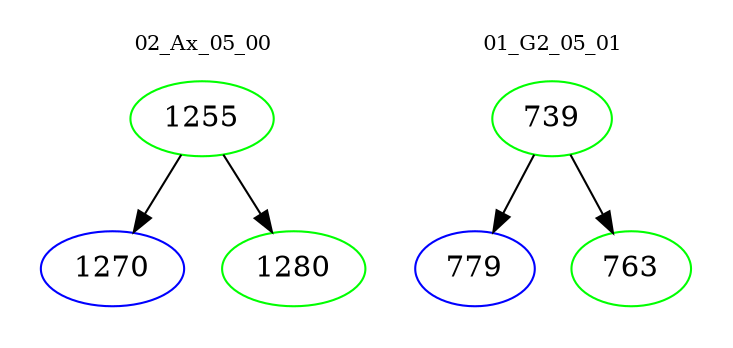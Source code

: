 digraph{
subgraph cluster_0 {
color = white
label = "02_Ax_05_00";
fontsize=10;
T0_1255 [label="1255", color="green"]
T0_1255 -> T0_1270 [color="black"]
T0_1270 [label="1270", color="blue"]
T0_1255 -> T0_1280 [color="black"]
T0_1280 [label="1280", color="green"]
}
subgraph cluster_1 {
color = white
label = "01_G2_05_01";
fontsize=10;
T1_739 [label="739", color="green"]
T1_739 -> T1_779 [color="black"]
T1_779 [label="779", color="blue"]
T1_739 -> T1_763 [color="black"]
T1_763 [label="763", color="green"]
}
}
